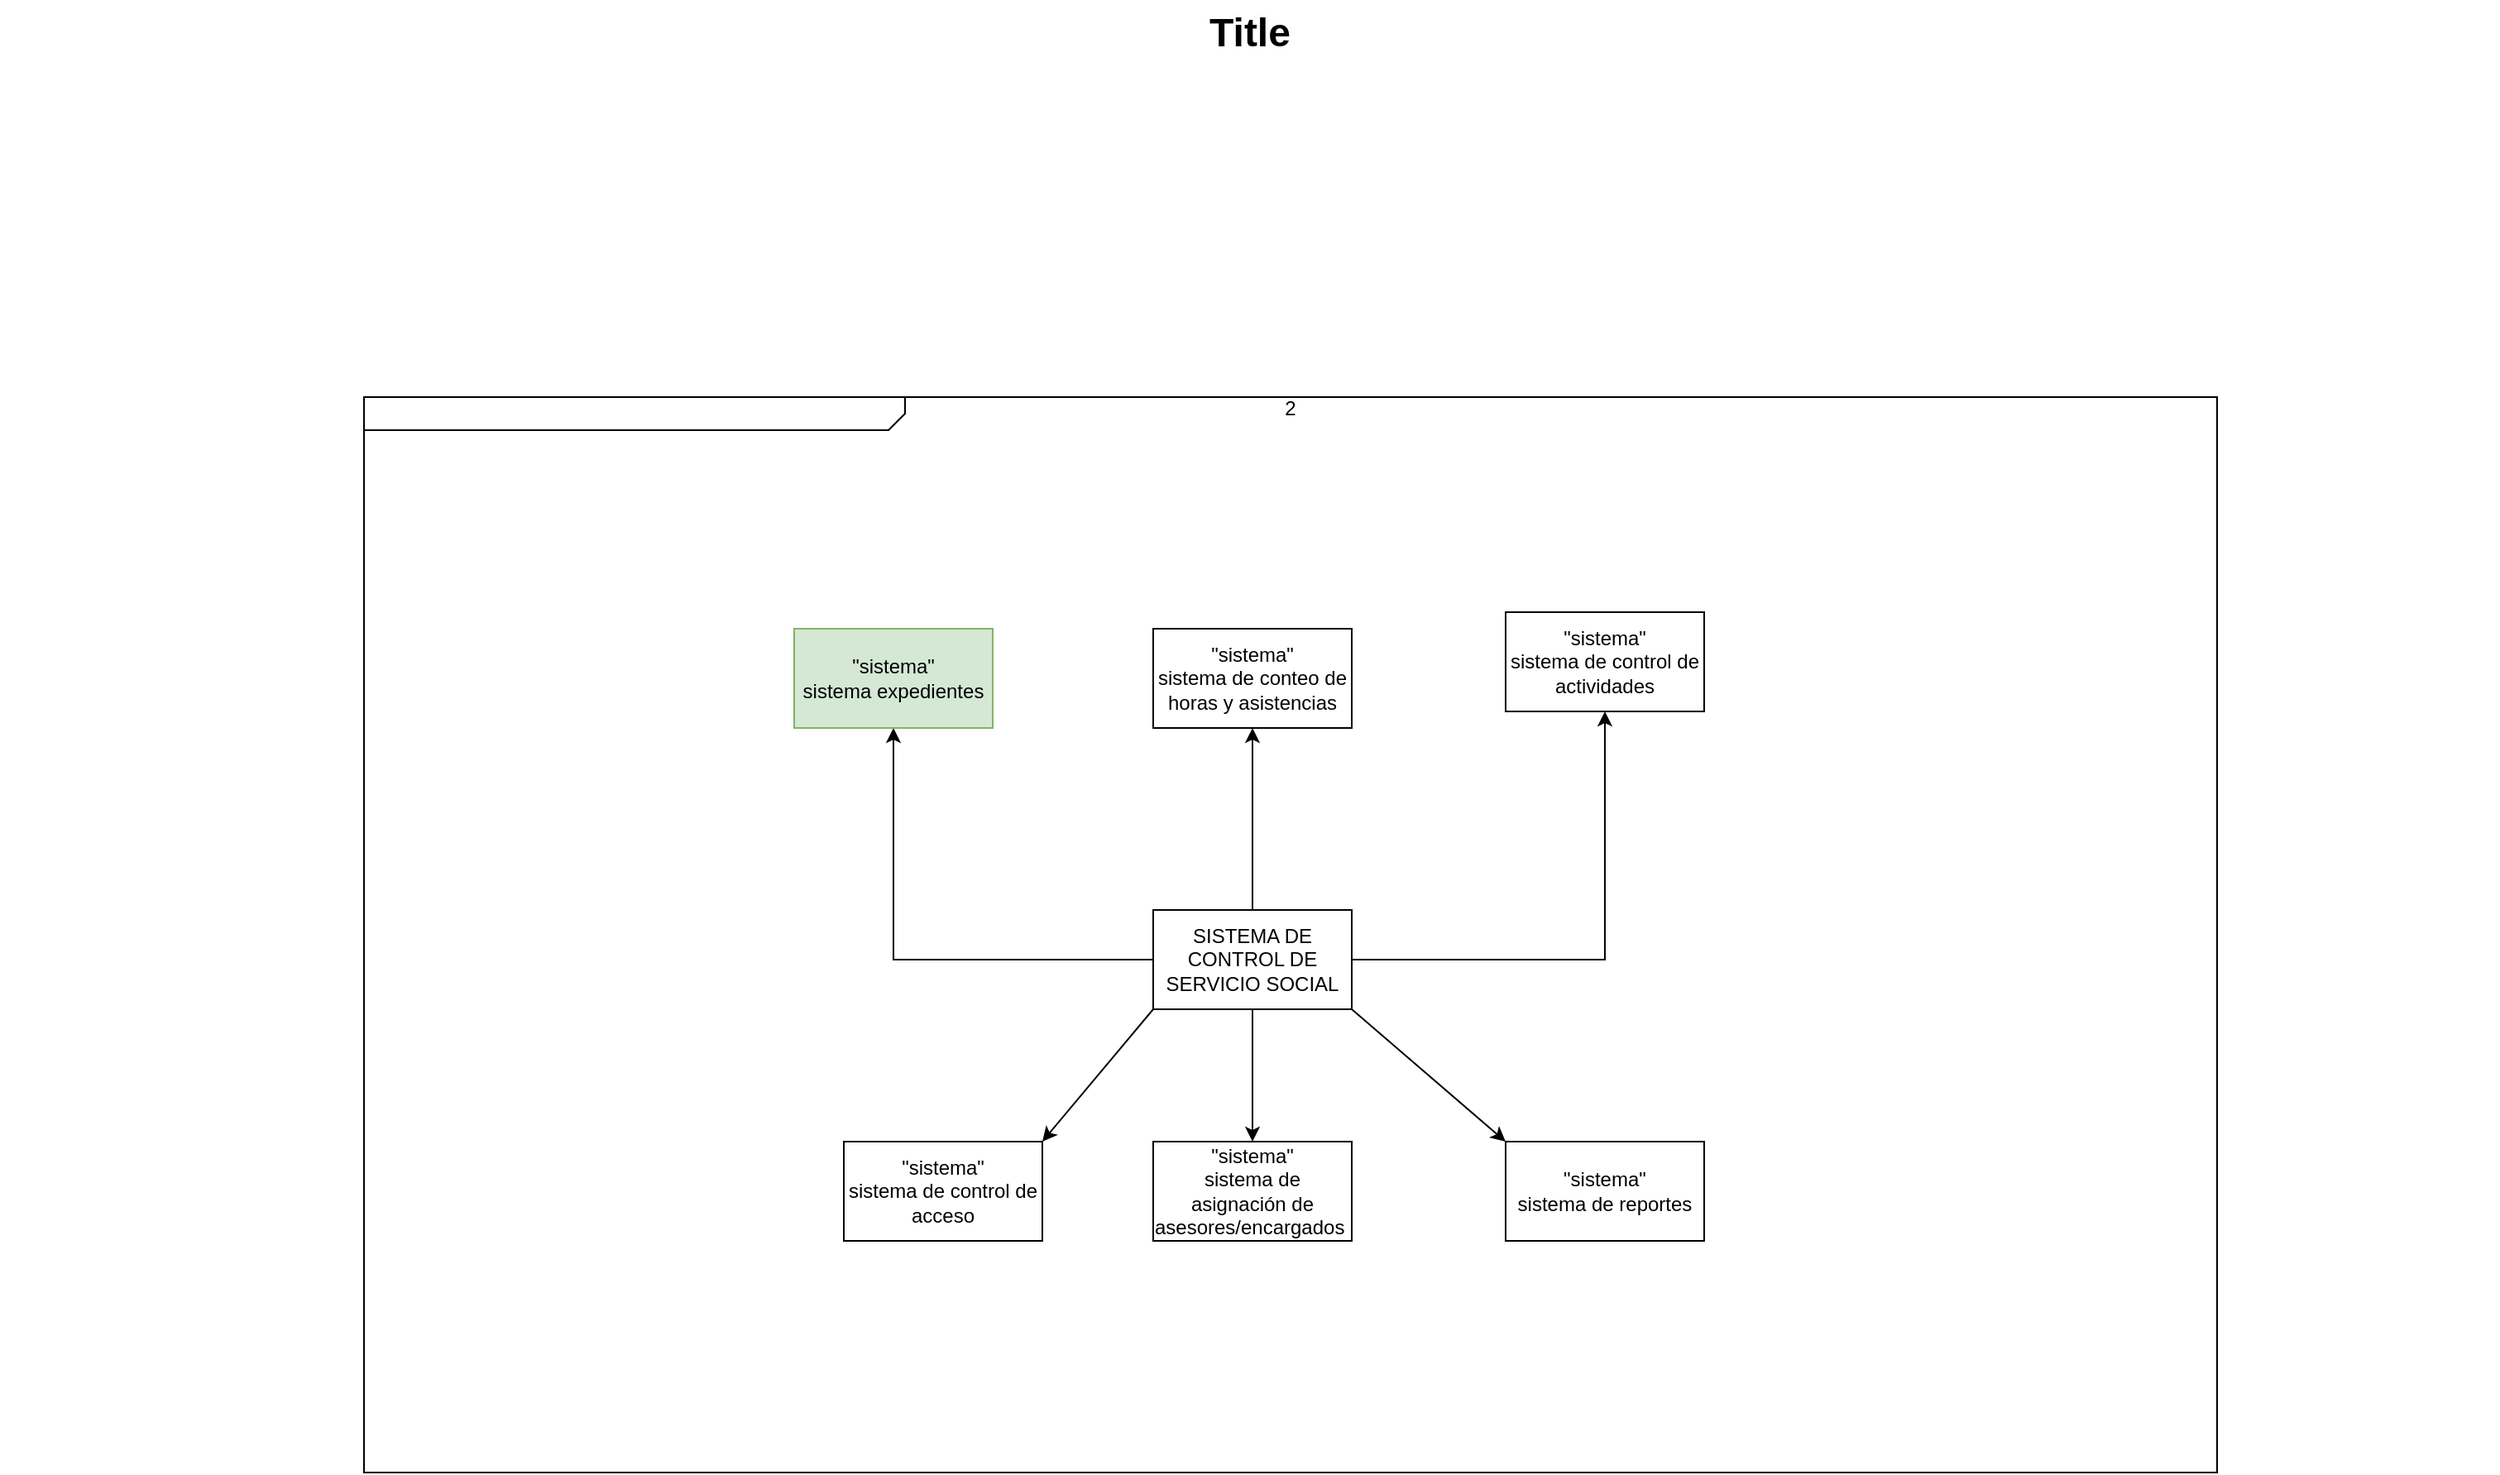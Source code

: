 <mxfile version="24.2.5" type="device">
  <diagram name="Page-1" id="929967ad-93f9-6ef4-fab6-5d389245f69c">
    <mxGraphModel dx="1400" dy="696" grid="1" gridSize="10" guides="1" tooltips="1" connect="1" arrows="1" fold="1" page="1" pageScale="1.5" pageWidth="1169" pageHeight="826" background="none" math="0" shadow="0">
      <root>
        <mxCell id="0" style=";html=1;" />
        <mxCell id="1" style=";html=1;" parent="0" />
        <mxCell id="1672d66443f91eb5-1" value="2" style="html=1;strokeWidth=1;shape=mxgraph.sysml.package;html=1;overflow=fill;whiteSpace=wrap;fillColor=none;gradientColor=none;fontSize=12;align=center;labelX=327.64;" parent="1" vertex="1">
          <mxGeometry x="340" y="280" width="1120" height="650" as="geometry" />
        </mxCell>
        <mxCell id="1672d66443f91eb5-23" value="Title" style="text;strokeColor=none;fillColor=none;html=1;fontSize=24;fontStyle=1;verticalAlign=middle;align=center;" parent="1" vertex="1">
          <mxGeometry x="120" y="40" width="1510" height="40" as="geometry" />
        </mxCell>
        <mxCell id="SkFf_toRe2xZDqIsi4C7-7" value="" style="edgeStyle=orthogonalEdgeStyle;rounded=0;orthogonalLoop=1;jettySize=auto;html=1;" parent="1" source="SkFf_toRe2xZDqIsi4C7-2" target="SkFf_toRe2xZDqIsi4C7-6" edge="1">
          <mxGeometry relative="1" as="geometry" />
        </mxCell>
        <mxCell id="SkFf_toRe2xZDqIsi4C7-10" value="" style="edgeStyle=orthogonalEdgeStyle;rounded=0;orthogonalLoop=1;jettySize=auto;html=1;" parent="1" source="SkFf_toRe2xZDqIsi4C7-2" target="SkFf_toRe2xZDqIsi4C7-8" edge="1">
          <mxGeometry relative="1" as="geometry" />
        </mxCell>
        <mxCell id="SkFf_toRe2xZDqIsi4C7-13" value="" style="edgeStyle=orthogonalEdgeStyle;rounded=0;orthogonalLoop=1;jettySize=auto;html=1;" parent="1" source="SkFf_toRe2xZDqIsi4C7-2" target="SkFf_toRe2xZDqIsi4C7-12" edge="1">
          <mxGeometry relative="1" as="geometry" />
        </mxCell>
        <mxCell id="SkFf_toRe2xZDqIsi4C7-15" value="" style="edgeStyle=orthogonalEdgeStyle;rounded=0;orthogonalLoop=1;jettySize=auto;html=1;" parent="1" source="SkFf_toRe2xZDqIsi4C7-2" target="SkFf_toRe2xZDqIsi4C7-14" edge="1">
          <mxGeometry relative="1" as="geometry" />
        </mxCell>
        <mxCell id="SkFf_toRe2xZDqIsi4C7-2" value="SISTEMA DE CONTROL DE SERVICIO SOCIAL" style="rounded=0;whiteSpace=wrap;html=1;" parent="1" vertex="1">
          <mxGeometry x="817" y="590" width="120" height="60" as="geometry" />
        </mxCell>
        <mxCell id="SkFf_toRe2xZDqIsi4C7-6" value="&quot;sistema&quot;&lt;br&gt;sistema de conteo de horas y asistencias" style="rounded=0;whiteSpace=wrap;html=1;" parent="1" vertex="1">
          <mxGeometry x="817" y="420" width="120" height="60" as="geometry" />
        </mxCell>
        <mxCell id="SkFf_toRe2xZDqIsi4C7-8" value="&quot;sistema&quot;&lt;br&gt;sistema expedientes" style="rounded=0;whiteSpace=wrap;html=1;fillColor=#d5e8d4;strokeColor=#82b366;" parent="1" vertex="1">
          <mxGeometry x="600" y="420" width="120" height="60" as="geometry" />
        </mxCell>
        <mxCell id="SkFf_toRe2xZDqIsi4C7-12" value="&quot;sistema&quot;&lt;br&gt;sistema de control de actividades" style="rounded=0;whiteSpace=wrap;html=1;" parent="1" vertex="1">
          <mxGeometry x="1030" y="410" width="120" height="60" as="geometry" />
        </mxCell>
        <mxCell id="SkFf_toRe2xZDqIsi4C7-14" value="&quot;sistema&quot;&lt;br&gt;sistema de asignación de asesores/encargados&amp;nbsp;" style="rounded=0;whiteSpace=wrap;html=1;" parent="1" vertex="1">
          <mxGeometry x="817" y="730" width="120" height="60" as="geometry" />
        </mxCell>
        <mxCell id="SkFf_toRe2xZDqIsi4C7-16" value="&quot;sistema&quot;&lt;br&gt;sistema de reportes" style="rounded=0;whiteSpace=wrap;html=1;" parent="1" vertex="1">
          <mxGeometry x="1030" y="730" width="120" height="60" as="geometry" />
        </mxCell>
        <mxCell id="SkFf_toRe2xZDqIsi4C7-21" value="" style="endArrow=classic;html=1;rounded=0;exitX=1;exitY=1;exitDx=0;exitDy=0;entryX=0;entryY=0;entryDx=0;entryDy=0;" parent="1" source="SkFf_toRe2xZDqIsi4C7-2" target="SkFf_toRe2xZDqIsi4C7-16" edge="1">
          <mxGeometry width="50" height="50" relative="1" as="geometry">
            <mxPoint x="960" y="730" as="sourcePoint" />
            <mxPoint x="1010" y="680" as="targetPoint" />
          </mxGeometry>
        </mxCell>
        <mxCell id="SkFf_toRe2xZDqIsi4C7-22" value="&quot;sistema&quot;&lt;br&gt;sistema de control de acceso" style="rounded=0;whiteSpace=wrap;html=1;" parent="1" vertex="1">
          <mxGeometry x="630" y="730" width="120" height="60" as="geometry" />
        </mxCell>
        <mxCell id="SkFf_toRe2xZDqIsi4C7-23" value="" style="endArrow=classic;html=1;rounded=0;exitX=0;exitY=1;exitDx=0;exitDy=0;entryX=1;entryY=0;entryDx=0;entryDy=0;" parent="1" source="SkFf_toRe2xZDqIsi4C7-2" target="SkFf_toRe2xZDqIsi4C7-22" edge="1">
          <mxGeometry width="50" height="50" relative="1" as="geometry">
            <mxPoint x="750" y="710" as="sourcePoint" />
            <mxPoint x="800" y="660" as="targetPoint" />
          </mxGeometry>
        </mxCell>
      </root>
    </mxGraphModel>
  </diagram>
</mxfile>
